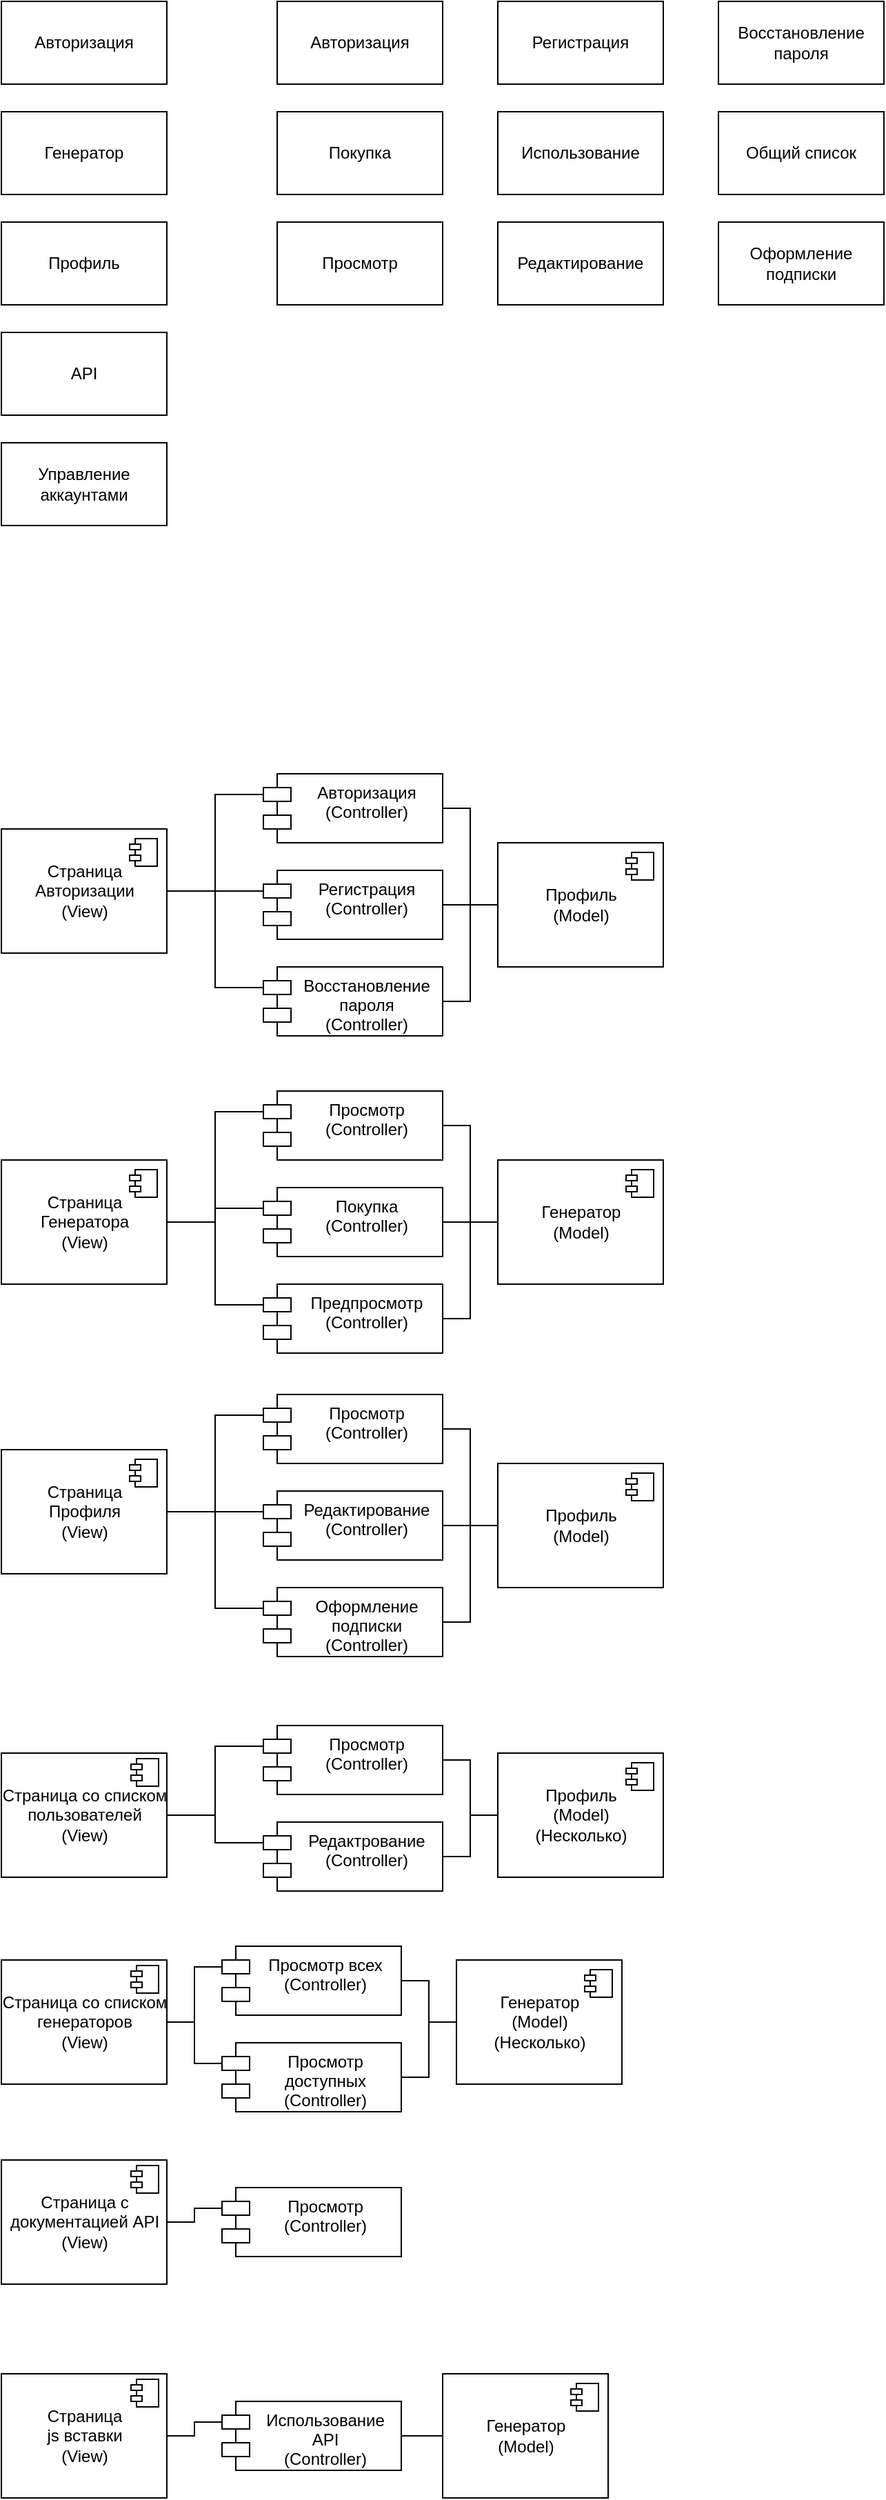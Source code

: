 <mxfile version="17.4.2" type="device"><diagram id="Eb3spS6EyeI3mQo5Cl5M" name="Page-1"><mxGraphModel dx="1038" dy="571" grid="1" gridSize="10" guides="1" tooltips="1" connect="1" arrows="1" fold="1" page="1" pageScale="1" pageWidth="850" pageHeight="1100" math="0" shadow="0"><root><mxCell id="0"/><mxCell id="1" parent="0"/><mxCell id="kdaqjmA5F2lmKeaNcbhx-1" value="Авторизация" style="rounded=0;whiteSpace=wrap;html=1;" parent="1" vertex="1"><mxGeometry x="40" y="40" width="120" height="60" as="geometry"/></mxCell><mxCell id="kdaqjmA5F2lmKeaNcbhx-2" value="Генератор" style="rounded=0;whiteSpace=wrap;html=1;" parent="1" vertex="1"><mxGeometry x="40" y="120" width="120" height="60" as="geometry"/></mxCell><mxCell id="kdaqjmA5F2lmKeaNcbhx-4" value="Профиль" style="rounded=0;whiteSpace=wrap;html=1;" parent="1" vertex="1"><mxGeometry x="40" y="200" width="120" height="60" as="geometry"/></mxCell><mxCell id="kdaqjmA5F2lmKeaNcbhx-5" value="API" style="rounded=0;whiteSpace=wrap;html=1;" parent="1" vertex="1"><mxGeometry x="40" y="280" width="120" height="60" as="geometry"/></mxCell><mxCell id="kdaqjmA5F2lmKeaNcbhx-6" value="Управление аккаунтами" style="rounded=0;whiteSpace=wrap;html=1;" parent="1" vertex="1"><mxGeometry x="40" y="360" width="120" height="60" as="geometry"/></mxCell><mxCell id="kdaqjmA5F2lmKeaNcbhx-7" value="Авторизация" style="rounded=0;whiteSpace=wrap;html=1;" parent="1" vertex="1"><mxGeometry x="240" y="40" width="120" height="60" as="geometry"/></mxCell><mxCell id="kdaqjmA5F2lmKeaNcbhx-8" value="Регистрация" style="rounded=0;whiteSpace=wrap;html=1;" parent="1" vertex="1"><mxGeometry x="400" y="40" width="120" height="60" as="geometry"/></mxCell><mxCell id="kdaqjmA5F2lmKeaNcbhx-9" value="Восстановление пароля" style="rounded=0;whiteSpace=wrap;html=1;" parent="1" vertex="1"><mxGeometry x="560" y="40" width="120" height="60" as="geometry"/></mxCell><mxCell id="kdaqjmA5F2lmKeaNcbhx-10" value="Покупка" style="rounded=0;whiteSpace=wrap;html=1;" parent="1" vertex="1"><mxGeometry x="240" y="120" width="120" height="60" as="geometry"/></mxCell><mxCell id="kdaqjmA5F2lmKeaNcbhx-11" value="Использование" style="rounded=0;whiteSpace=wrap;html=1;" parent="1" vertex="1"><mxGeometry x="400" y="120" width="120" height="60" as="geometry"/></mxCell><mxCell id="kdaqjmA5F2lmKeaNcbhx-12" value="Общий список" style="rounded=0;whiteSpace=wrap;html=1;" parent="1" vertex="1"><mxGeometry x="560" y="120" width="120" height="60" as="geometry"/></mxCell><mxCell id="kdaqjmA5F2lmKeaNcbhx-13" value="Просмотр" style="rounded=0;whiteSpace=wrap;html=1;" parent="1" vertex="1"><mxGeometry x="240" y="200" width="120" height="60" as="geometry"/></mxCell><mxCell id="kdaqjmA5F2lmKeaNcbhx-14" value="Редактирование" style="rounded=0;whiteSpace=wrap;html=1;" parent="1" vertex="1"><mxGeometry x="400" y="200" width="120" height="60" as="geometry"/></mxCell><mxCell id="kdaqjmA5F2lmKeaNcbhx-15" value="Оформление подписки" style="rounded=0;whiteSpace=wrap;html=1;" parent="1" vertex="1"><mxGeometry x="560" y="200" width="120" height="60" as="geometry"/></mxCell><mxCell id="kdaqjmA5F2lmKeaNcbhx-43" style="edgeStyle=orthogonalEdgeStyle;rounded=0;orthogonalLoop=1;jettySize=auto;html=1;entryX=0;entryY=0.5;entryDx=0;entryDy=0;endArrow=none;endFill=0;" parent="1" source="kdaqjmA5F2lmKeaNcbhx-32" target="kdaqjmA5F2lmKeaNcbhx-41" edge="1"><mxGeometry relative="1" as="geometry"/></mxCell><mxCell id="kdaqjmA5F2lmKeaNcbhx-32" value="Авторизация&#10;(Controller)" style="shape=module;align=left;spacingLeft=20;align=center;verticalAlign=top;" parent="1" vertex="1"><mxGeometry x="230" y="600" width="130" height="50" as="geometry"/></mxCell><mxCell id="kdaqjmA5F2lmKeaNcbhx-38" style="edgeStyle=orthogonalEdgeStyle;rounded=0;orthogonalLoop=1;jettySize=auto;html=1;exitX=0;exitY=0;exitDx=0;exitDy=15;exitPerimeter=0;entryX=1;entryY=0.5;entryDx=0;entryDy=0;endArrow=none;endFill=0;" parent="1" source="kdaqjmA5F2lmKeaNcbhx-33" target="kdaqjmA5F2lmKeaNcbhx-35" edge="1"><mxGeometry relative="1" as="geometry"/></mxCell><mxCell id="kdaqjmA5F2lmKeaNcbhx-33" value="Регистрация&#10;(Controller)" style="shape=module;align=left;spacingLeft=20;align=center;verticalAlign=top;" parent="1" vertex="1"><mxGeometry x="230" y="670" width="130" height="50" as="geometry"/></mxCell><mxCell id="kdaqjmA5F2lmKeaNcbhx-34" value="Восстановление&#10;пароля&#10;(Controller)" style="shape=module;align=left;spacingLeft=20;align=center;verticalAlign=top;" parent="1" vertex="1"><mxGeometry x="230" y="740" width="130" height="50" as="geometry"/></mxCell><mxCell id="kdaqjmA5F2lmKeaNcbhx-37" style="edgeStyle=orthogonalEdgeStyle;rounded=0;orthogonalLoop=1;jettySize=auto;html=1;entryX=0;entryY=0;entryDx=0;entryDy=15;entryPerimeter=0;endArrow=none;endFill=0;" parent="1" source="kdaqjmA5F2lmKeaNcbhx-35" target="kdaqjmA5F2lmKeaNcbhx-32" edge="1"><mxGeometry relative="1" as="geometry"/></mxCell><mxCell id="kdaqjmA5F2lmKeaNcbhx-40" style="edgeStyle=orthogonalEdgeStyle;rounded=0;orthogonalLoop=1;jettySize=auto;html=1;exitX=1;exitY=0.5;exitDx=0;exitDy=0;entryX=0;entryY=0;entryDx=0;entryDy=15;entryPerimeter=0;endArrow=none;endFill=0;" parent="1" source="kdaqjmA5F2lmKeaNcbhx-35" target="kdaqjmA5F2lmKeaNcbhx-34" edge="1"><mxGeometry relative="1" as="geometry"/></mxCell><mxCell id="kdaqjmA5F2lmKeaNcbhx-35" value="Страница&lt;br&gt;Авторизации&lt;br&gt;(View)" style="html=1;dropTarget=0;" parent="1" vertex="1"><mxGeometry x="40" y="640" width="120" height="90" as="geometry"/></mxCell><mxCell id="kdaqjmA5F2lmKeaNcbhx-36" value="" style="shape=module;jettyWidth=8;jettyHeight=4;" parent="kdaqjmA5F2lmKeaNcbhx-35" vertex="1"><mxGeometry x="1" width="20" height="20" relative="1" as="geometry"><mxPoint x="-27" y="7" as="offset"/></mxGeometry></mxCell><mxCell id="kdaqjmA5F2lmKeaNcbhx-45" style="edgeStyle=orthogonalEdgeStyle;rounded=0;orthogonalLoop=1;jettySize=auto;html=1;entryX=1;entryY=0.5;entryDx=0;entryDy=0;endArrow=none;endFill=0;" parent="1" source="kdaqjmA5F2lmKeaNcbhx-41" target="kdaqjmA5F2lmKeaNcbhx-33" edge="1"><mxGeometry relative="1" as="geometry"/></mxCell><mxCell id="kdaqjmA5F2lmKeaNcbhx-46" style="edgeStyle=orthogonalEdgeStyle;rounded=0;orthogonalLoop=1;jettySize=auto;html=1;entryX=1;entryY=0.5;entryDx=0;entryDy=0;endArrow=none;endFill=0;" parent="1" source="kdaqjmA5F2lmKeaNcbhx-41" target="kdaqjmA5F2lmKeaNcbhx-34" edge="1"><mxGeometry relative="1" as="geometry"/></mxCell><mxCell id="kdaqjmA5F2lmKeaNcbhx-41" value="Профиль&lt;br&gt;(Model)" style="html=1;dropTarget=0;" parent="1" vertex="1"><mxGeometry x="400" y="650" width="120" height="90" as="geometry"/></mxCell><mxCell id="kdaqjmA5F2lmKeaNcbhx-42" value="" style="shape=module;jettyWidth=8;jettyHeight=4;" parent="kdaqjmA5F2lmKeaNcbhx-41" vertex="1"><mxGeometry x="1" width="20" height="20" relative="1" as="geometry"><mxPoint x="-27" y="7" as="offset"/></mxGeometry></mxCell><mxCell id="kdaqjmA5F2lmKeaNcbhx-47" style="edgeStyle=orthogonalEdgeStyle;rounded=0;orthogonalLoop=1;jettySize=auto;html=1;entryX=0;entryY=0.5;entryDx=0;entryDy=0;endArrow=none;endFill=0;" parent="1" source="kdaqjmA5F2lmKeaNcbhx-48" target="kdaqjmA5F2lmKeaNcbhx-58" edge="1"><mxGeometry relative="1" as="geometry"/></mxCell><mxCell id="kdaqjmA5F2lmKeaNcbhx-48" value="Просмотр&#10;(Controller)" style="shape=module;align=left;spacingLeft=20;align=center;verticalAlign=top;" parent="1" vertex="1"><mxGeometry x="230" y="830" width="130" height="50" as="geometry"/></mxCell><mxCell id="kdaqjmA5F2lmKeaNcbhx-49" style="edgeStyle=orthogonalEdgeStyle;rounded=0;orthogonalLoop=1;jettySize=auto;html=1;exitX=0;exitY=0;exitDx=0;exitDy=15;exitPerimeter=0;entryX=1;entryY=0.5;entryDx=0;entryDy=0;endArrow=none;endFill=0;" parent="1" source="kdaqjmA5F2lmKeaNcbhx-50" target="kdaqjmA5F2lmKeaNcbhx-54" edge="1"><mxGeometry relative="1" as="geometry"/></mxCell><mxCell id="kdaqjmA5F2lmKeaNcbhx-50" value="Покупка&#10;(Controller)" style="shape=module;align=left;spacingLeft=20;align=center;verticalAlign=top;" parent="1" vertex="1"><mxGeometry x="230" y="900" width="130" height="50" as="geometry"/></mxCell><mxCell id="kdaqjmA5F2lmKeaNcbhx-52" style="edgeStyle=orthogonalEdgeStyle;rounded=0;orthogonalLoop=1;jettySize=auto;html=1;entryX=0;entryY=0;entryDx=0;entryDy=15;entryPerimeter=0;endArrow=none;endFill=0;" parent="1" source="kdaqjmA5F2lmKeaNcbhx-54" target="kdaqjmA5F2lmKeaNcbhx-48" edge="1"><mxGeometry relative="1" as="geometry"/></mxCell><mxCell id="kdaqjmA5F2lmKeaNcbhx-117" style="edgeStyle=orthogonalEdgeStyle;rounded=0;orthogonalLoop=1;jettySize=auto;html=1;entryX=0;entryY=0;entryDx=0;entryDy=15;entryPerimeter=0;endArrow=none;endFill=0;" parent="1" source="kdaqjmA5F2lmKeaNcbhx-54" target="kdaqjmA5F2lmKeaNcbhx-116" edge="1"><mxGeometry relative="1" as="geometry"/></mxCell><mxCell id="kdaqjmA5F2lmKeaNcbhx-54" value="Страница&lt;br&gt;Генератора&lt;br&gt;(View)" style="html=1;dropTarget=0;" parent="1" vertex="1"><mxGeometry x="40" y="880" width="120" height="90" as="geometry"/></mxCell><mxCell id="kdaqjmA5F2lmKeaNcbhx-55" value="" style="shape=module;jettyWidth=8;jettyHeight=4;" parent="kdaqjmA5F2lmKeaNcbhx-54" vertex="1"><mxGeometry x="1" width="20" height="20" relative="1" as="geometry"><mxPoint x="-27" y="7" as="offset"/></mxGeometry></mxCell><mxCell id="kdaqjmA5F2lmKeaNcbhx-56" style="edgeStyle=orthogonalEdgeStyle;rounded=0;orthogonalLoop=1;jettySize=auto;html=1;entryX=1;entryY=0.5;entryDx=0;entryDy=0;endArrow=none;endFill=0;" parent="1" source="kdaqjmA5F2lmKeaNcbhx-58" target="kdaqjmA5F2lmKeaNcbhx-50" edge="1"><mxGeometry relative="1" as="geometry"/></mxCell><mxCell id="kdaqjmA5F2lmKeaNcbhx-58" value="Генератор&lt;br&gt;(Model)" style="html=1;dropTarget=0;" parent="1" vertex="1"><mxGeometry x="400" y="880" width="120" height="90" as="geometry"/></mxCell><mxCell id="kdaqjmA5F2lmKeaNcbhx-59" value="" style="shape=module;jettyWidth=8;jettyHeight=4;" parent="kdaqjmA5F2lmKeaNcbhx-58" vertex="1"><mxGeometry x="1" width="20" height="20" relative="1" as="geometry"><mxPoint x="-27" y="7" as="offset"/></mxGeometry></mxCell><mxCell id="kdaqjmA5F2lmKeaNcbhx-70" style="edgeStyle=orthogonalEdgeStyle;rounded=0;orthogonalLoop=1;jettySize=auto;html=1;entryX=0;entryY=0.5;entryDx=0;entryDy=0;endArrow=none;endFill=0;" parent="1" source="kdaqjmA5F2lmKeaNcbhx-71" target="kdaqjmA5F2lmKeaNcbhx-81" edge="1"><mxGeometry relative="1" as="geometry"/></mxCell><mxCell id="kdaqjmA5F2lmKeaNcbhx-71" value="Просмотр&#10;(Controller)" style="shape=module;align=left;spacingLeft=20;align=center;verticalAlign=top;" parent="1" vertex="1"><mxGeometry x="230" y="1050" width="130" height="50" as="geometry"/></mxCell><mxCell id="kdaqjmA5F2lmKeaNcbhx-72" style="edgeStyle=orthogonalEdgeStyle;rounded=0;orthogonalLoop=1;jettySize=auto;html=1;exitX=0;exitY=0;exitDx=0;exitDy=15;exitPerimeter=0;entryX=1;entryY=0.5;entryDx=0;entryDy=0;endArrow=none;endFill=0;" parent="1" source="kdaqjmA5F2lmKeaNcbhx-73" target="kdaqjmA5F2lmKeaNcbhx-77" edge="1"><mxGeometry relative="1" as="geometry"/></mxCell><mxCell id="kdaqjmA5F2lmKeaNcbhx-73" value="Редактирование&#10;(Controller)" style="shape=module;align=left;spacingLeft=20;align=center;verticalAlign=top;" parent="1" vertex="1"><mxGeometry x="230" y="1120" width="130" height="50" as="geometry"/></mxCell><mxCell id="kdaqjmA5F2lmKeaNcbhx-74" value="Оформление&#10;подписки&#10;(Controller)" style="shape=module;align=left;spacingLeft=20;align=center;verticalAlign=top;" parent="1" vertex="1"><mxGeometry x="230" y="1190" width="130" height="50" as="geometry"/></mxCell><mxCell id="kdaqjmA5F2lmKeaNcbhx-75" style="edgeStyle=orthogonalEdgeStyle;rounded=0;orthogonalLoop=1;jettySize=auto;html=1;entryX=0;entryY=0;entryDx=0;entryDy=15;entryPerimeter=0;endArrow=none;endFill=0;" parent="1" source="kdaqjmA5F2lmKeaNcbhx-77" target="kdaqjmA5F2lmKeaNcbhx-71" edge="1"><mxGeometry relative="1" as="geometry"/></mxCell><mxCell id="kdaqjmA5F2lmKeaNcbhx-76" style="edgeStyle=orthogonalEdgeStyle;rounded=0;orthogonalLoop=1;jettySize=auto;html=1;exitX=1;exitY=0.5;exitDx=0;exitDy=0;entryX=0;entryY=0;entryDx=0;entryDy=15;entryPerimeter=0;endArrow=none;endFill=0;" parent="1" source="kdaqjmA5F2lmKeaNcbhx-77" target="kdaqjmA5F2lmKeaNcbhx-74" edge="1"><mxGeometry relative="1" as="geometry"/></mxCell><mxCell id="kdaqjmA5F2lmKeaNcbhx-77" value="Страница&lt;br&gt;Профиля&lt;br&gt;(View)" style="html=1;dropTarget=0;" parent="1" vertex="1"><mxGeometry x="40" y="1090" width="120" height="90" as="geometry"/></mxCell><mxCell id="kdaqjmA5F2lmKeaNcbhx-78" value="" style="shape=module;jettyWidth=8;jettyHeight=4;" parent="kdaqjmA5F2lmKeaNcbhx-77" vertex="1"><mxGeometry x="1" width="20" height="20" relative="1" as="geometry"><mxPoint x="-27" y="7" as="offset"/></mxGeometry></mxCell><mxCell id="kdaqjmA5F2lmKeaNcbhx-79" style="edgeStyle=orthogonalEdgeStyle;rounded=0;orthogonalLoop=1;jettySize=auto;html=1;entryX=1;entryY=0.5;entryDx=0;entryDy=0;endArrow=none;endFill=0;" parent="1" source="kdaqjmA5F2lmKeaNcbhx-81" target="kdaqjmA5F2lmKeaNcbhx-73" edge="1"><mxGeometry relative="1" as="geometry"/></mxCell><mxCell id="kdaqjmA5F2lmKeaNcbhx-80" style="edgeStyle=orthogonalEdgeStyle;rounded=0;orthogonalLoop=1;jettySize=auto;html=1;entryX=1;entryY=0.5;entryDx=0;entryDy=0;endArrow=none;endFill=0;" parent="1" source="kdaqjmA5F2lmKeaNcbhx-81" target="kdaqjmA5F2lmKeaNcbhx-74" edge="1"><mxGeometry relative="1" as="geometry"/></mxCell><mxCell id="kdaqjmA5F2lmKeaNcbhx-81" value="Профиль&lt;br&gt;(Model)" style="html=1;dropTarget=0;" parent="1" vertex="1"><mxGeometry x="400" y="1100" width="120" height="90" as="geometry"/></mxCell><mxCell id="kdaqjmA5F2lmKeaNcbhx-82" value="" style="shape=module;jettyWidth=8;jettyHeight=4;" parent="kdaqjmA5F2lmKeaNcbhx-81" vertex="1"><mxGeometry x="1" width="20" height="20" relative="1" as="geometry"><mxPoint x="-27" y="7" as="offset"/></mxGeometry></mxCell><mxCell id="kdaqjmA5F2lmKeaNcbhx-96" style="edgeStyle=orthogonalEdgeStyle;rounded=0;orthogonalLoop=1;jettySize=auto;html=1;entryX=0;entryY=0.5;entryDx=0;entryDy=0;endArrow=none;endFill=0;" parent="1" source="kdaqjmA5F2lmKeaNcbhx-97" target="kdaqjmA5F2lmKeaNcbhx-104" edge="1"><mxGeometry relative="1" as="geometry"/></mxCell><mxCell id="kdaqjmA5F2lmKeaNcbhx-97" value="Просмотр&#10;(Controller)" style="shape=module;align=left;spacingLeft=20;align=center;verticalAlign=top;" parent="1" vertex="1"><mxGeometry x="230" y="1290" width="130" height="50" as="geometry"/></mxCell><mxCell id="kdaqjmA5F2lmKeaNcbhx-98" style="edgeStyle=orthogonalEdgeStyle;rounded=0;orthogonalLoop=1;jettySize=auto;html=1;exitX=0;exitY=0;exitDx=0;exitDy=15;exitPerimeter=0;entryX=1;entryY=0.5;entryDx=0;entryDy=0;endArrow=none;endFill=0;" parent="1" source="kdaqjmA5F2lmKeaNcbhx-99" target="kdaqjmA5F2lmKeaNcbhx-101" edge="1"><mxGeometry relative="1" as="geometry"/></mxCell><mxCell id="kdaqjmA5F2lmKeaNcbhx-99" value="Редактрование&#10;(Controller)" style="shape=module;align=left;spacingLeft=20;align=center;verticalAlign=top;" parent="1" vertex="1"><mxGeometry x="230" y="1360" width="130" height="50" as="geometry"/></mxCell><mxCell id="kdaqjmA5F2lmKeaNcbhx-100" style="edgeStyle=orthogonalEdgeStyle;rounded=0;orthogonalLoop=1;jettySize=auto;html=1;entryX=0;entryY=0;entryDx=0;entryDy=15;entryPerimeter=0;endArrow=none;endFill=0;" parent="1" source="kdaqjmA5F2lmKeaNcbhx-101" target="kdaqjmA5F2lmKeaNcbhx-97" edge="1"><mxGeometry relative="1" as="geometry"/></mxCell><mxCell id="kdaqjmA5F2lmKeaNcbhx-101" value="Страница со списком&lt;br&gt;пользователей&lt;br&gt;(View)" style="html=1;dropTarget=0;" parent="1" vertex="1"><mxGeometry x="40" y="1310" width="120" height="90" as="geometry"/></mxCell><mxCell id="kdaqjmA5F2lmKeaNcbhx-102" value="" style="shape=module;jettyWidth=8;jettyHeight=4;" parent="kdaqjmA5F2lmKeaNcbhx-101" vertex="1"><mxGeometry x="1" width="20" height="20" relative="1" as="geometry"><mxPoint x="-26" y="4" as="offset"/></mxGeometry></mxCell><mxCell id="kdaqjmA5F2lmKeaNcbhx-103" style="edgeStyle=orthogonalEdgeStyle;rounded=0;orthogonalLoop=1;jettySize=auto;html=1;entryX=1;entryY=0.5;entryDx=0;entryDy=0;endArrow=none;endFill=0;" parent="1" source="kdaqjmA5F2lmKeaNcbhx-104" target="kdaqjmA5F2lmKeaNcbhx-99" edge="1"><mxGeometry relative="1" as="geometry"/></mxCell><mxCell id="kdaqjmA5F2lmKeaNcbhx-104" value="Профиль&lt;br&gt;(Model)&lt;br&gt;(Несколько)" style="html=1;dropTarget=0;" parent="1" vertex="1"><mxGeometry x="400" y="1310" width="120" height="90" as="geometry"/></mxCell><mxCell id="kdaqjmA5F2lmKeaNcbhx-105" value="" style="shape=module;jettyWidth=8;jettyHeight=4;" parent="kdaqjmA5F2lmKeaNcbhx-104" vertex="1"><mxGeometry x="1" width="20" height="20" relative="1" as="geometry"><mxPoint x="-27" y="7" as="offset"/></mxGeometry></mxCell><mxCell id="kdaqjmA5F2lmKeaNcbhx-106" style="edgeStyle=orthogonalEdgeStyle;rounded=0;orthogonalLoop=1;jettySize=auto;html=1;entryX=0;entryY=0.5;entryDx=0;entryDy=0;endArrow=none;endFill=0;" parent="1" source="kdaqjmA5F2lmKeaNcbhx-107" target="kdaqjmA5F2lmKeaNcbhx-114" edge="1"><mxGeometry relative="1" as="geometry"/></mxCell><mxCell id="kdaqjmA5F2lmKeaNcbhx-107" value="Просмотр всех&#10;(Controller)" style="shape=module;align=left;spacingLeft=20;align=center;verticalAlign=top;" parent="1" vertex="1"><mxGeometry x="200" y="1450" width="130" height="50" as="geometry"/></mxCell><mxCell id="kdaqjmA5F2lmKeaNcbhx-110" style="edgeStyle=orthogonalEdgeStyle;rounded=0;orthogonalLoop=1;jettySize=auto;html=1;entryX=0;entryY=0;entryDx=0;entryDy=15;entryPerimeter=0;endArrow=none;endFill=0;" parent="1" source="kdaqjmA5F2lmKeaNcbhx-111" target="kdaqjmA5F2lmKeaNcbhx-107" edge="1"><mxGeometry relative="1" as="geometry"/></mxCell><mxCell id="kdaqjmA5F2lmKeaNcbhx-137" style="edgeStyle=orthogonalEdgeStyle;rounded=0;orthogonalLoop=1;jettySize=auto;html=1;entryX=0;entryY=0;entryDx=0;entryDy=15;entryPerimeter=0;endArrow=none;endFill=0;" parent="1" source="kdaqjmA5F2lmKeaNcbhx-111" target="kdaqjmA5F2lmKeaNcbhx-136" edge="1"><mxGeometry relative="1" as="geometry"/></mxCell><mxCell id="kdaqjmA5F2lmKeaNcbhx-111" value="Страница со списком&lt;br&gt;генераторов&lt;br&gt;(View)" style="html=1;dropTarget=0;" parent="1" vertex="1"><mxGeometry x="40" y="1460" width="120" height="90" as="geometry"/></mxCell><mxCell id="kdaqjmA5F2lmKeaNcbhx-112" value="" style="shape=module;jettyWidth=8;jettyHeight=4;" parent="kdaqjmA5F2lmKeaNcbhx-111" vertex="1"><mxGeometry x="1" width="20" height="20" relative="1" as="geometry"><mxPoint x="-26" y="4" as="offset"/></mxGeometry></mxCell><mxCell id="kdaqjmA5F2lmKeaNcbhx-114" value="Генератор&lt;br&gt;(Model)&lt;br&gt;(Несколько)" style="html=1;dropTarget=0;" parent="1" vertex="1"><mxGeometry x="370" y="1460" width="120" height="90" as="geometry"/></mxCell><mxCell id="kdaqjmA5F2lmKeaNcbhx-115" value="" style="shape=module;jettyWidth=8;jettyHeight=4;" parent="kdaqjmA5F2lmKeaNcbhx-114" vertex="1"><mxGeometry x="1" width="20" height="20" relative="1" as="geometry"><mxPoint x="-27" y="7" as="offset"/></mxGeometry></mxCell><mxCell id="kdaqjmA5F2lmKeaNcbhx-118" style="edgeStyle=orthogonalEdgeStyle;rounded=0;orthogonalLoop=1;jettySize=auto;html=1;entryX=0;entryY=0.5;entryDx=0;entryDy=0;endArrow=none;endFill=0;" parent="1" source="kdaqjmA5F2lmKeaNcbhx-116" target="kdaqjmA5F2lmKeaNcbhx-58" edge="1"><mxGeometry relative="1" as="geometry"/></mxCell><mxCell id="kdaqjmA5F2lmKeaNcbhx-116" value="Предпросмотр&#10;(Controller)" style="shape=module;align=left;spacingLeft=20;align=center;verticalAlign=top;" parent="1" vertex="1"><mxGeometry x="230" y="970" width="130" height="50" as="geometry"/></mxCell><mxCell id="kdaqjmA5F2lmKeaNcbhx-120" value="Просмотр&#10;(Controller)" style="shape=module;align=left;spacingLeft=20;align=center;verticalAlign=top;" parent="1" vertex="1"><mxGeometry x="200" y="1625" width="130" height="50" as="geometry"/></mxCell><mxCell id="kdaqjmA5F2lmKeaNcbhx-121" style="edgeStyle=orthogonalEdgeStyle;rounded=0;orthogonalLoop=1;jettySize=auto;html=1;entryX=0;entryY=0;entryDx=0;entryDy=15;entryPerimeter=0;endArrow=none;endFill=0;" parent="1" source="kdaqjmA5F2lmKeaNcbhx-122" target="kdaqjmA5F2lmKeaNcbhx-120" edge="1"><mxGeometry relative="1" as="geometry"/></mxCell><mxCell id="kdaqjmA5F2lmKeaNcbhx-122" value="Страница с&lt;br&gt;документацией API&lt;br&gt;(View)" style="html=1;dropTarget=0;" parent="1" vertex="1"><mxGeometry x="40" y="1605" width="120" height="90" as="geometry"/></mxCell><mxCell id="kdaqjmA5F2lmKeaNcbhx-123" value="" style="shape=module;jettyWidth=8;jettyHeight=4;" parent="kdaqjmA5F2lmKeaNcbhx-122" vertex="1"><mxGeometry x="1" width="20" height="20" relative="1" as="geometry"><mxPoint x="-26" y="4" as="offset"/></mxGeometry></mxCell><mxCell id="kdaqjmA5F2lmKeaNcbhx-135" style="edgeStyle=orthogonalEdgeStyle;rounded=0;orthogonalLoop=1;jettySize=auto;html=1;entryX=0;entryY=0.5;entryDx=0;entryDy=0;endArrow=none;endFill=0;" parent="1" source="kdaqjmA5F2lmKeaNcbhx-126" target="kdaqjmA5F2lmKeaNcbhx-133" edge="1"><mxGeometry relative="1" as="geometry"/></mxCell><mxCell id="kdaqjmA5F2lmKeaNcbhx-126" value="Использование&#10;API&#10;(Controller)" style="shape=module;align=left;spacingLeft=20;align=center;verticalAlign=top;" parent="1" vertex="1"><mxGeometry x="200" y="1780" width="130" height="50" as="geometry"/></mxCell><mxCell id="kdaqjmA5F2lmKeaNcbhx-132" style="edgeStyle=orthogonalEdgeStyle;rounded=0;orthogonalLoop=1;jettySize=auto;html=1;entryX=0;entryY=0;entryDx=0;entryDy=15;entryPerimeter=0;endArrow=none;endFill=0;" parent="1" source="kdaqjmA5F2lmKeaNcbhx-130" target="kdaqjmA5F2lmKeaNcbhx-126" edge="1"><mxGeometry relative="1" as="geometry"/></mxCell><mxCell id="kdaqjmA5F2lmKeaNcbhx-130" value="Страница&lt;br&gt;js вставки&lt;br&gt;(View)" style="html=1;dropTarget=0;" parent="1" vertex="1"><mxGeometry x="40" y="1760" width="120" height="90" as="geometry"/></mxCell><mxCell id="kdaqjmA5F2lmKeaNcbhx-131" value="" style="shape=module;jettyWidth=8;jettyHeight=4;" parent="kdaqjmA5F2lmKeaNcbhx-130" vertex="1"><mxGeometry x="1" width="20" height="20" relative="1" as="geometry"><mxPoint x="-26" y="4" as="offset"/></mxGeometry></mxCell><mxCell id="kdaqjmA5F2lmKeaNcbhx-133" value="Генератор&lt;br&gt;(Model)" style="html=1;dropTarget=0;" parent="1" vertex="1"><mxGeometry x="360" y="1760" width="120" height="90" as="geometry"/></mxCell><mxCell id="kdaqjmA5F2lmKeaNcbhx-134" value="" style="shape=module;jettyWidth=8;jettyHeight=4;" parent="kdaqjmA5F2lmKeaNcbhx-133" vertex="1"><mxGeometry x="1" width="20" height="20" relative="1" as="geometry"><mxPoint x="-27" y="7" as="offset"/></mxGeometry></mxCell><mxCell id="kdaqjmA5F2lmKeaNcbhx-138" style="edgeStyle=orthogonalEdgeStyle;rounded=0;orthogonalLoop=1;jettySize=auto;html=1;entryX=0;entryY=0.5;entryDx=0;entryDy=0;endArrow=none;endFill=0;" parent="1" source="kdaqjmA5F2lmKeaNcbhx-136" target="kdaqjmA5F2lmKeaNcbhx-114" edge="1"><mxGeometry relative="1" as="geometry"/></mxCell><mxCell id="kdaqjmA5F2lmKeaNcbhx-136" value="Просмотр&#10;доступных&#10;(Controller)" style="shape=module;align=left;spacingLeft=20;align=center;verticalAlign=top;" parent="1" vertex="1"><mxGeometry x="200" y="1520" width="130" height="50" as="geometry"/></mxCell></root></mxGraphModel></diagram></mxfile>
